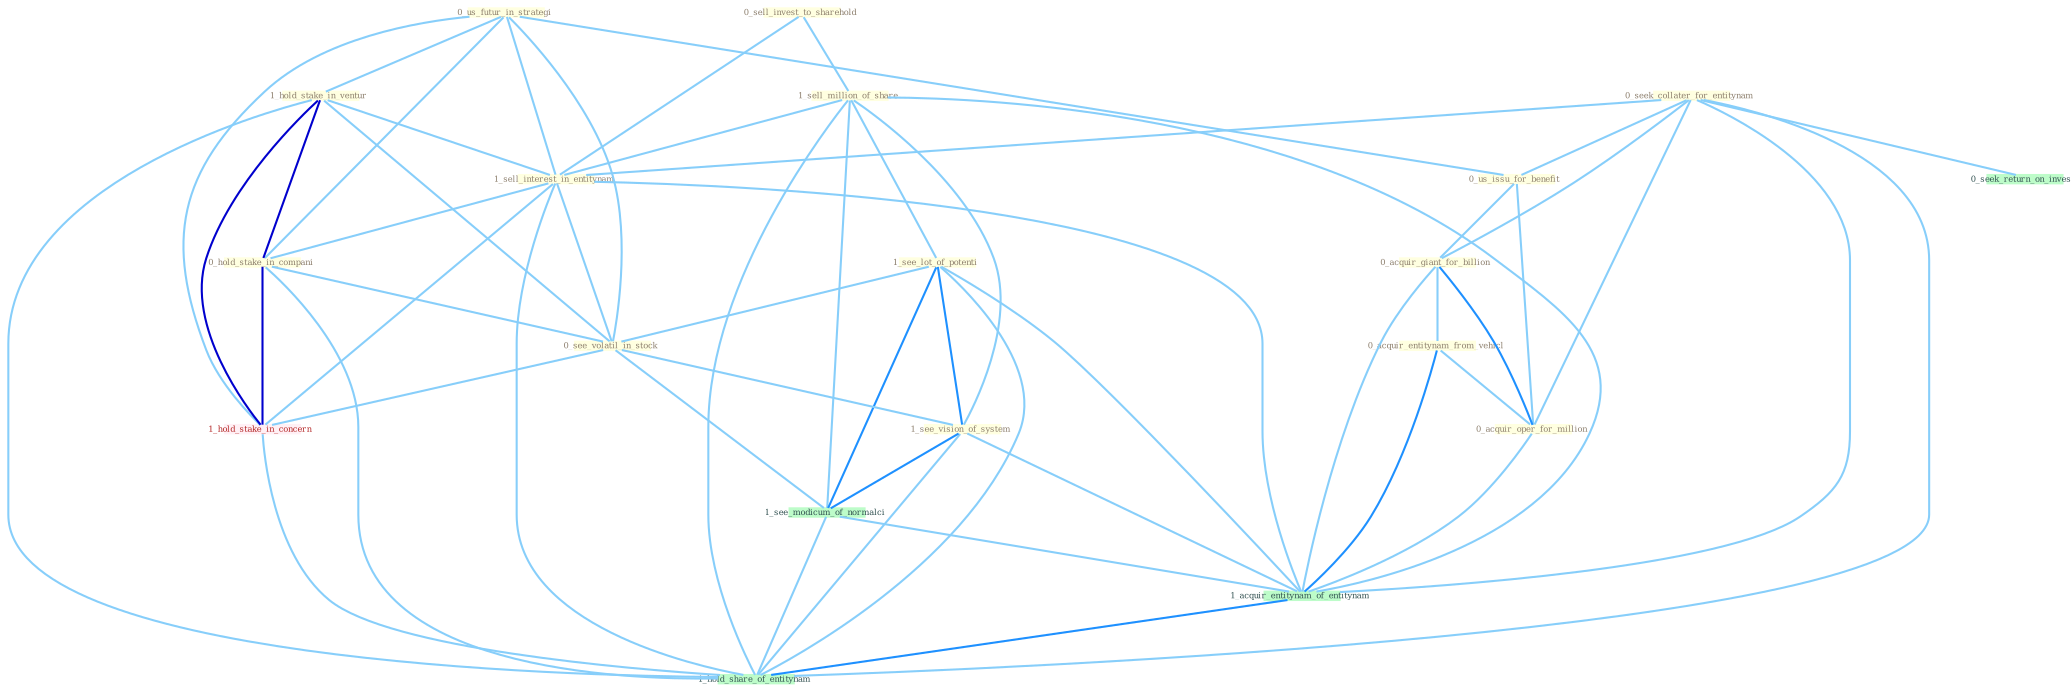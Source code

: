 Graph G{ 
    node
    [shape=polygon,style=filled,width=.5,height=.06,color="#BDFCC9",fixedsize=true,fontsize=4,
    fontcolor="#2f4f4f"];
    {node
    [color="#ffffe0", fontcolor="#8b7d6b"] "0_us_futur_in_strategi " "0_seek_collater_for_entitynam " "0_sell_invest_to_sharehold " "0_us_issu_for_benefit " "1_hold_stake_in_ventur " "0_acquir_giant_for_billion " "1_sell_million_of_share " "1_sell_interest_in_entitynam " "0_hold_stake_in_compani " "0_acquir_entitynam_from_vehicl " "1_see_lot_of_potenti " "0_see_volatil_in_stock " "0_acquir_oper_for_million " "1_see_vision_of_system "}
{node [color="#fff0f5", fontcolor="#b22222"] "1_hold_stake_in_concern "}
edge [color="#B0E2FF"];

	"0_us_futur_in_strategi " -- "0_us_issu_for_benefit " [w="1", color="#87cefa" ];
	"0_us_futur_in_strategi " -- "1_hold_stake_in_ventur " [w="1", color="#87cefa" ];
	"0_us_futur_in_strategi " -- "1_sell_interest_in_entitynam " [w="1", color="#87cefa" ];
	"0_us_futur_in_strategi " -- "0_hold_stake_in_compani " [w="1", color="#87cefa" ];
	"0_us_futur_in_strategi " -- "0_see_volatil_in_stock " [w="1", color="#87cefa" ];
	"0_us_futur_in_strategi " -- "1_hold_stake_in_concern " [w="1", color="#87cefa" ];
	"0_seek_collater_for_entitynam " -- "0_us_issu_for_benefit " [w="1", color="#87cefa" ];
	"0_seek_collater_for_entitynam " -- "0_acquir_giant_for_billion " [w="1", color="#87cefa" ];
	"0_seek_collater_for_entitynam " -- "1_sell_interest_in_entitynam " [w="1", color="#87cefa" ];
	"0_seek_collater_for_entitynam " -- "0_acquir_oper_for_million " [w="1", color="#87cefa" ];
	"0_seek_collater_for_entitynam " -- "0_seek_return_on_invest " [w="1", color="#87cefa" ];
	"0_seek_collater_for_entitynam " -- "1_acquir_entitynam_of_entitynam " [w="1", color="#87cefa" ];
	"0_seek_collater_for_entitynam " -- "1_hold_share_of_entitynam " [w="1", color="#87cefa" ];
	"0_sell_invest_to_sharehold " -- "1_sell_million_of_share " [w="1", color="#87cefa" ];
	"0_sell_invest_to_sharehold " -- "1_sell_interest_in_entitynam " [w="1", color="#87cefa" ];
	"0_us_issu_for_benefit " -- "0_acquir_giant_for_billion " [w="1", color="#87cefa" ];
	"0_us_issu_for_benefit " -- "0_acquir_oper_for_million " [w="1", color="#87cefa" ];
	"1_hold_stake_in_ventur " -- "1_sell_interest_in_entitynam " [w="1", color="#87cefa" ];
	"1_hold_stake_in_ventur " -- "0_hold_stake_in_compani " [w="3", color="#0000cd" , len=0.6];
	"1_hold_stake_in_ventur " -- "0_see_volatil_in_stock " [w="1", color="#87cefa" ];
	"1_hold_stake_in_ventur " -- "1_hold_stake_in_concern " [w="3", color="#0000cd" , len=0.6];
	"1_hold_stake_in_ventur " -- "1_hold_share_of_entitynam " [w="1", color="#87cefa" ];
	"0_acquir_giant_for_billion " -- "0_acquir_entitynam_from_vehicl " [w="1", color="#87cefa" ];
	"0_acquir_giant_for_billion " -- "0_acquir_oper_for_million " [w="2", color="#1e90ff" , len=0.8];
	"0_acquir_giant_for_billion " -- "1_acquir_entitynam_of_entitynam " [w="1", color="#87cefa" ];
	"1_sell_million_of_share " -- "1_sell_interest_in_entitynam " [w="1", color="#87cefa" ];
	"1_sell_million_of_share " -- "1_see_lot_of_potenti " [w="1", color="#87cefa" ];
	"1_sell_million_of_share " -- "1_see_vision_of_system " [w="1", color="#87cefa" ];
	"1_sell_million_of_share " -- "1_see_modicum_of_normalci " [w="1", color="#87cefa" ];
	"1_sell_million_of_share " -- "1_acquir_entitynam_of_entitynam " [w="1", color="#87cefa" ];
	"1_sell_million_of_share " -- "1_hold_share_of_entitynam " [w="1", color="#87cefa" ];
	"1_sell_interest_in_entitynam " -- "0_hold_stake_in_compani " [w="1", color="#87cefa" ];
	"1_sell_interest_in_entitynam " -- "0_see_volatil_in_stock " [w="1", color="#87cefa" ];
	"1_sell_interest_in_entitynam " -- "1_hold_stake_in_concern " [w="1", color="#87cefa" ];
	"1_sell_interest_in_entitynam " -- "1_acquir_entitynam_of_entitynam " [w="1", color="#87cefa" ];
	"1_sell_interest_in_entitynam " -- "1_hold_share_of_entitynam " [w="1", color="#87cefa" ];
	"0_hold_stake_in_compani " -- "0_see_volatil_in_stock " [w="1", color="#87cefa" ];
	"0_hold_stake_in_compani " -- "1_hold_stake_in_concern " [w="3", color="#0000cd" , len=0.6];
	"0_hold_stake_in_compani " -- "1_hold_share_of_entitynam " [w="1", color="#87cefa" ];
	"0_acquir_entitynam_from_vehicl " -- "0_acquir_oper_for_million " [w="1", color="#87cefa" ];
	"0_acquir_entitynam_from_vehicl " -- "1_acquir_entitynam_of_entitynam " [w="2", color="#1e90ff" , len=0.8];
	"1_see_lot_of_potenti " -- "0_see_volatil_in_stock " [w="1", color="#87cefa" ];
	"1_see_lot_of_potenti " -- "1_see_vision_of_system " [w="2", color="#1e90ff" , len=0.8];
	"1_see_lot_of_potenti " -- "1_see_modicum_of_normalci " [w="2", color="#1e90ff" , len=0.8];
	"1_see_lot_of_potenti " -- "1_acquir_entitynam_of_entitynam " [w="1", color="#87cefa" ];
	"1_see_lot_of_potenti " -- "1_hold_share_of_entitynam " [w="1", color="#87cefa" ];
	"0_see_volatil_in_stock " -- "1_see_vision_of_system " [w="1", color="#87cefa" ];
	"0_see_volatil_in_stock " -- "1_hold_stake_in_concern " [w="1", color="#87cefa" ];
	"0_see_volatil_in_stock " -- "1_see_modicum_of_normalci " [w="1", color="#87cefa" ];
	"0_acquir_oper_for_million " -- "1_acquir_entitynam_of_entitynam " [w="1", color="#87cefa" ];
	"1_see_vision_of_system " -- "1_see_modicum_of_normalci " [w="2", color="#1e90ff" , len=0.8];
	"1_see_vision_of_system " -- "1_acquir_entitynam_of_entitynam " [w="1", color="#87cefa" ];
	"1_see_vision_of_system " -- "1_hold_share_of_entitynam " [w="1", color="#87cefa" ];
	"1_hold_stake_in_concern " -- "1_hold_share_of_entitynam " [w="1", color="#87cefa" ];
	"1_see_modicum_of_normalci " -- "1_acquir_entitynam_of_entitynam " [w="1", color="#87cefa" ];
	"1_see_modicum_of_normalci " -- "1_hold_share_of_entitynam " [w="1", color="#87cefa" ];
	"1_acquir_entitynam_of_entitynam " -- "1_hold_share_of_entitynam " [w="2", color="#1e90ff" , len=0.8];
}